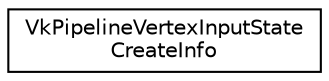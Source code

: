 digraph "Graphical Class Hierarchy"
{
 // LATEX_PDF_SIZE
  edge [fontname="Helvetica",fontsize="10",labelfontname="Helvetica",labelfontsize="10"];
  node [fontname="Helvetica",fontsize="10",shape=record];
  rankdir="LR";
  Node0 [label="VkPipelineVertexInputState\lCreateInfo",height=0.2,width=0.4,color="black", fillcolor="white", style="filled",URL="$structVkPipelineVertexInputStateCreateInfo.html",tooltip=" "];
}
